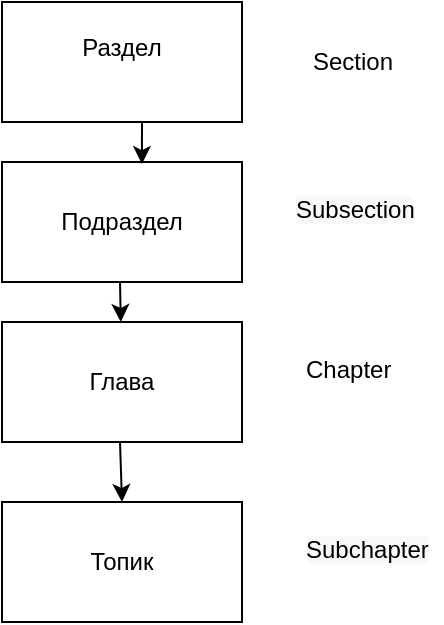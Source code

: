 <mxfile version="17.1.2" type="device"><diagram id="Emi1d3vzNgYRRCB0KOwk" name="Page-1"><mxGraphModel dx="1422" dy="772" grid="1" gridSize="10" guides="1" tooltips="1" connect="1" arrows="1" fold="1" page="1" pageScale="1" pageWidth="827" pageHeight="1169" math="0" shadow="0"><root><mxCell id="0"/><mxCell id="1" parent="0"/><mxCell id="B25zkkgOvPYUFOkjFXEM-1" value="Раздел&lt;br&gt;&lt;span style=&quot;color: rgba(0 , 0 , 0 , 0) ; font-family: monospace ; font-size: 0px&quot;&gt;%3CmxGraphModel%3E%3Croot%3E%3CmxCell%20id%3D%220%22%2F%3E%3CmxCell%20id%3D%221%22%20parent%3D%220%22%2F%3E%3CmxCell%20id%3D%222%22%20value%3D%22%22%20style%3D%22rounded%3D0%3BwhiteSpace%3Dwrap%3Bhtml%3D1%3B%22%20vertex%3D%221%22%20parent%3D%221%22%3E%3CmxGeometry%20x%3D%22330%22%20y%3D%2280%22%20width%3D%22120%22%20height%3D%2260%22%20as%3D%22geometry%22%2F%3E%3C%2FmxCell%3E%3C%2Froot%3E%3C%2FmxGraphModel%3E&lt;/span&gt;" style="rounded=0;whiteSpace=wrap;html=1;" vertex="1" parent="1"><mxGeometry x="330" y="80" width="120" height="60" as="geometry"/></mxCell><mxCell id="B25zkkgOvPYUFOkjFXEM-2" value="Подраздел&lt;br&gt;" style="rounded=0;whiteSpace=wrap;html=1;" vertex="1" parent="1"><mxGeometry x="330" y="160" width="120" height="60" as="geometry"/></mxCell><mxCell id="B25zkkgOvPYUFOkjFXEM-3" value="Глава&lt;br&gt;" style="rounded=0;whiteSpace=wrap;html=1;" vertex="1" parent="1"><mxGeometry x="330" y="240" width="120" height="60" as="geometry"/></mxCell><mxCell id="B25zkkgOvPYUFOkjFXEM-4" value="Топик" style="rounded=0;whiteSpace=wrap;html=1;" vertex="1" parent="1"><mxGeometry x="330" y="330" width="120" height="60" as="geometry"/></mxCell><mxCell id="B25zkkgOvPYUFOkjFXEM-5" value="" style="endArrow=classic;html=1;rounded=0;entryX=0.583;entryY=0.017;entryDx=0;entryDy=0;entryPerimeter=0;" edge="1" parent="1" target="B25zkkgOvPYUFOkjFXEM-2"><mxGeometry width="50" height="50" relative="1" as="geometry"><mxPoint x="400" y="140" as="sourcePoint"/><mxPoint x="450" y="90" as="targetPoint"/></mxGeometry></mxCell><mxCell id="B25zkkgOvPYUFOkjFXEM-9" value="" style="endArrow=classic;html=1;rounded=0;entryX=0.5;entryY=0;entryDx=0;entryDy=0;" edge="1" parent="1" target="B25zkkgOvPYUFOkjFXEM-4"><mxGeometry width="50" height="50" relative="1" as="geometry"><mxPoint x="389" y="300" as="sourcePoint"/><mxPoint x="439" y="250" as="targetPoint"/></mxGeometry></mxCell><mxCell id="B25zkkgOvPYUFOkjFXEM-10" value="" style="endArrow=classic;html=1;rounded=0;" edge="1" parent="1" target="B25zkkgOvPYUFOkjFXEM-3"><mxGeometry width="50" height="50" relative="1" as="geometry"><mxPoint x="389" y="220" as="sourcePoint"/><mxPoint x="439" y="170" as="targetPoint"/></mxGeometry></mxCell><mxCell id="B25zkkgOvPYUFOkjFXEM-11" value="Section" style="text;html=1;align=center;verticalAlign=middle;resizable=0;points=[];autosize=1;strokeColor=none;fillColor=none;" vertex="1" parent="1"><mxGeometry x="475" y="100" width="60" height="20" as="geometry"/></mxCell><mxCell id="B25zkkgOvPYUFOkjFXEM-12" value="&lt;span style=&quot;color: rgb(0 , 0 , 0) ; font-family: &amp;#34;helvetica&amp;#34; ; font-size: 12px ; font-style: normal ; font-weight: 400 ; letter-spacing: normal ; text-align: center ; text-indent: 0px ; text-transform: none ; word-spacing: 0px ; background-color: rgb(248 , 249 , 250) ; display: inline ; float: none&quot;&gt;Subsection&lt;/span&gt;" style="text;whiteSpace=wrap;html=1;" vertex="1" parent="1"><mxGeometry x="475" y="170" width="70" height="30" as="geometry"/></mxCell><mxCell id="B25zkkgOvPYUFOkjFXEM-13" value="&lt;div style=&quot;text-align: center&quot;&gt;&lt;span&gt;&lt;font face=&quot;helvetica&quot;&gt;Chapter&lt;/font&gt;&lt;/span&gt;&lt;/div&gt;&lt;div style=&quot;text-align: center&quot;&gt;&lt;span&gt;&lt;font face=&quot;helvetica&quot;&gt;&lt;br&gt;&lt;/font&gt;&lt;/span&gt;&lt;/div&gt;" style="text;whiteSpace=wrap;html=1;" vertex="1" parent="1"><mxGeometry x="480" y="250" width="70" height="30" as="geometry"/></mxCell><mxCell id="B25zkkgOvPYUFOkjFXEM-14" value="&lt;div style=&quot;color: rgb(0 , 0 , 0) ; font-family: &amp;#34;helvetica&amp;#34; ; font-size: 12px ; font-style: normal ; font-weight: 400 ; letter-spacing: normal ; text-indent: 0px ; text-transform: none ; word-spacing: 0px ; background-color: rgb(248 , 249 , 250) ; text-align: center&quot;&gt;&lt;span&gt;&lt;font face=&quot;helvetica&quot;&gt;Subchapter&lt;/font&gt;&lt;/span&gt;&lt;/div&gt;" style="text;whiteSpace=wrap;html=1;" vertex="1" parent="1"><mxGeometry x="480" y="340" width="70" height="40" as="geometry"/></mxCell></root></mxGraphModel></diagram></mxfile>